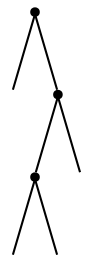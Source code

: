 digraph G {
  edge [dir=none];
  a [shape=point];
  b [shape=point,color=white];
  c [shape=point];
  d [shape=point];
  e [shape=point,color=white];
  f [shape=point,color=white];
  g [shape=point,color=white];
  a -> {b;c};
  c -> {d;e};
  d -> {f;g};
}

